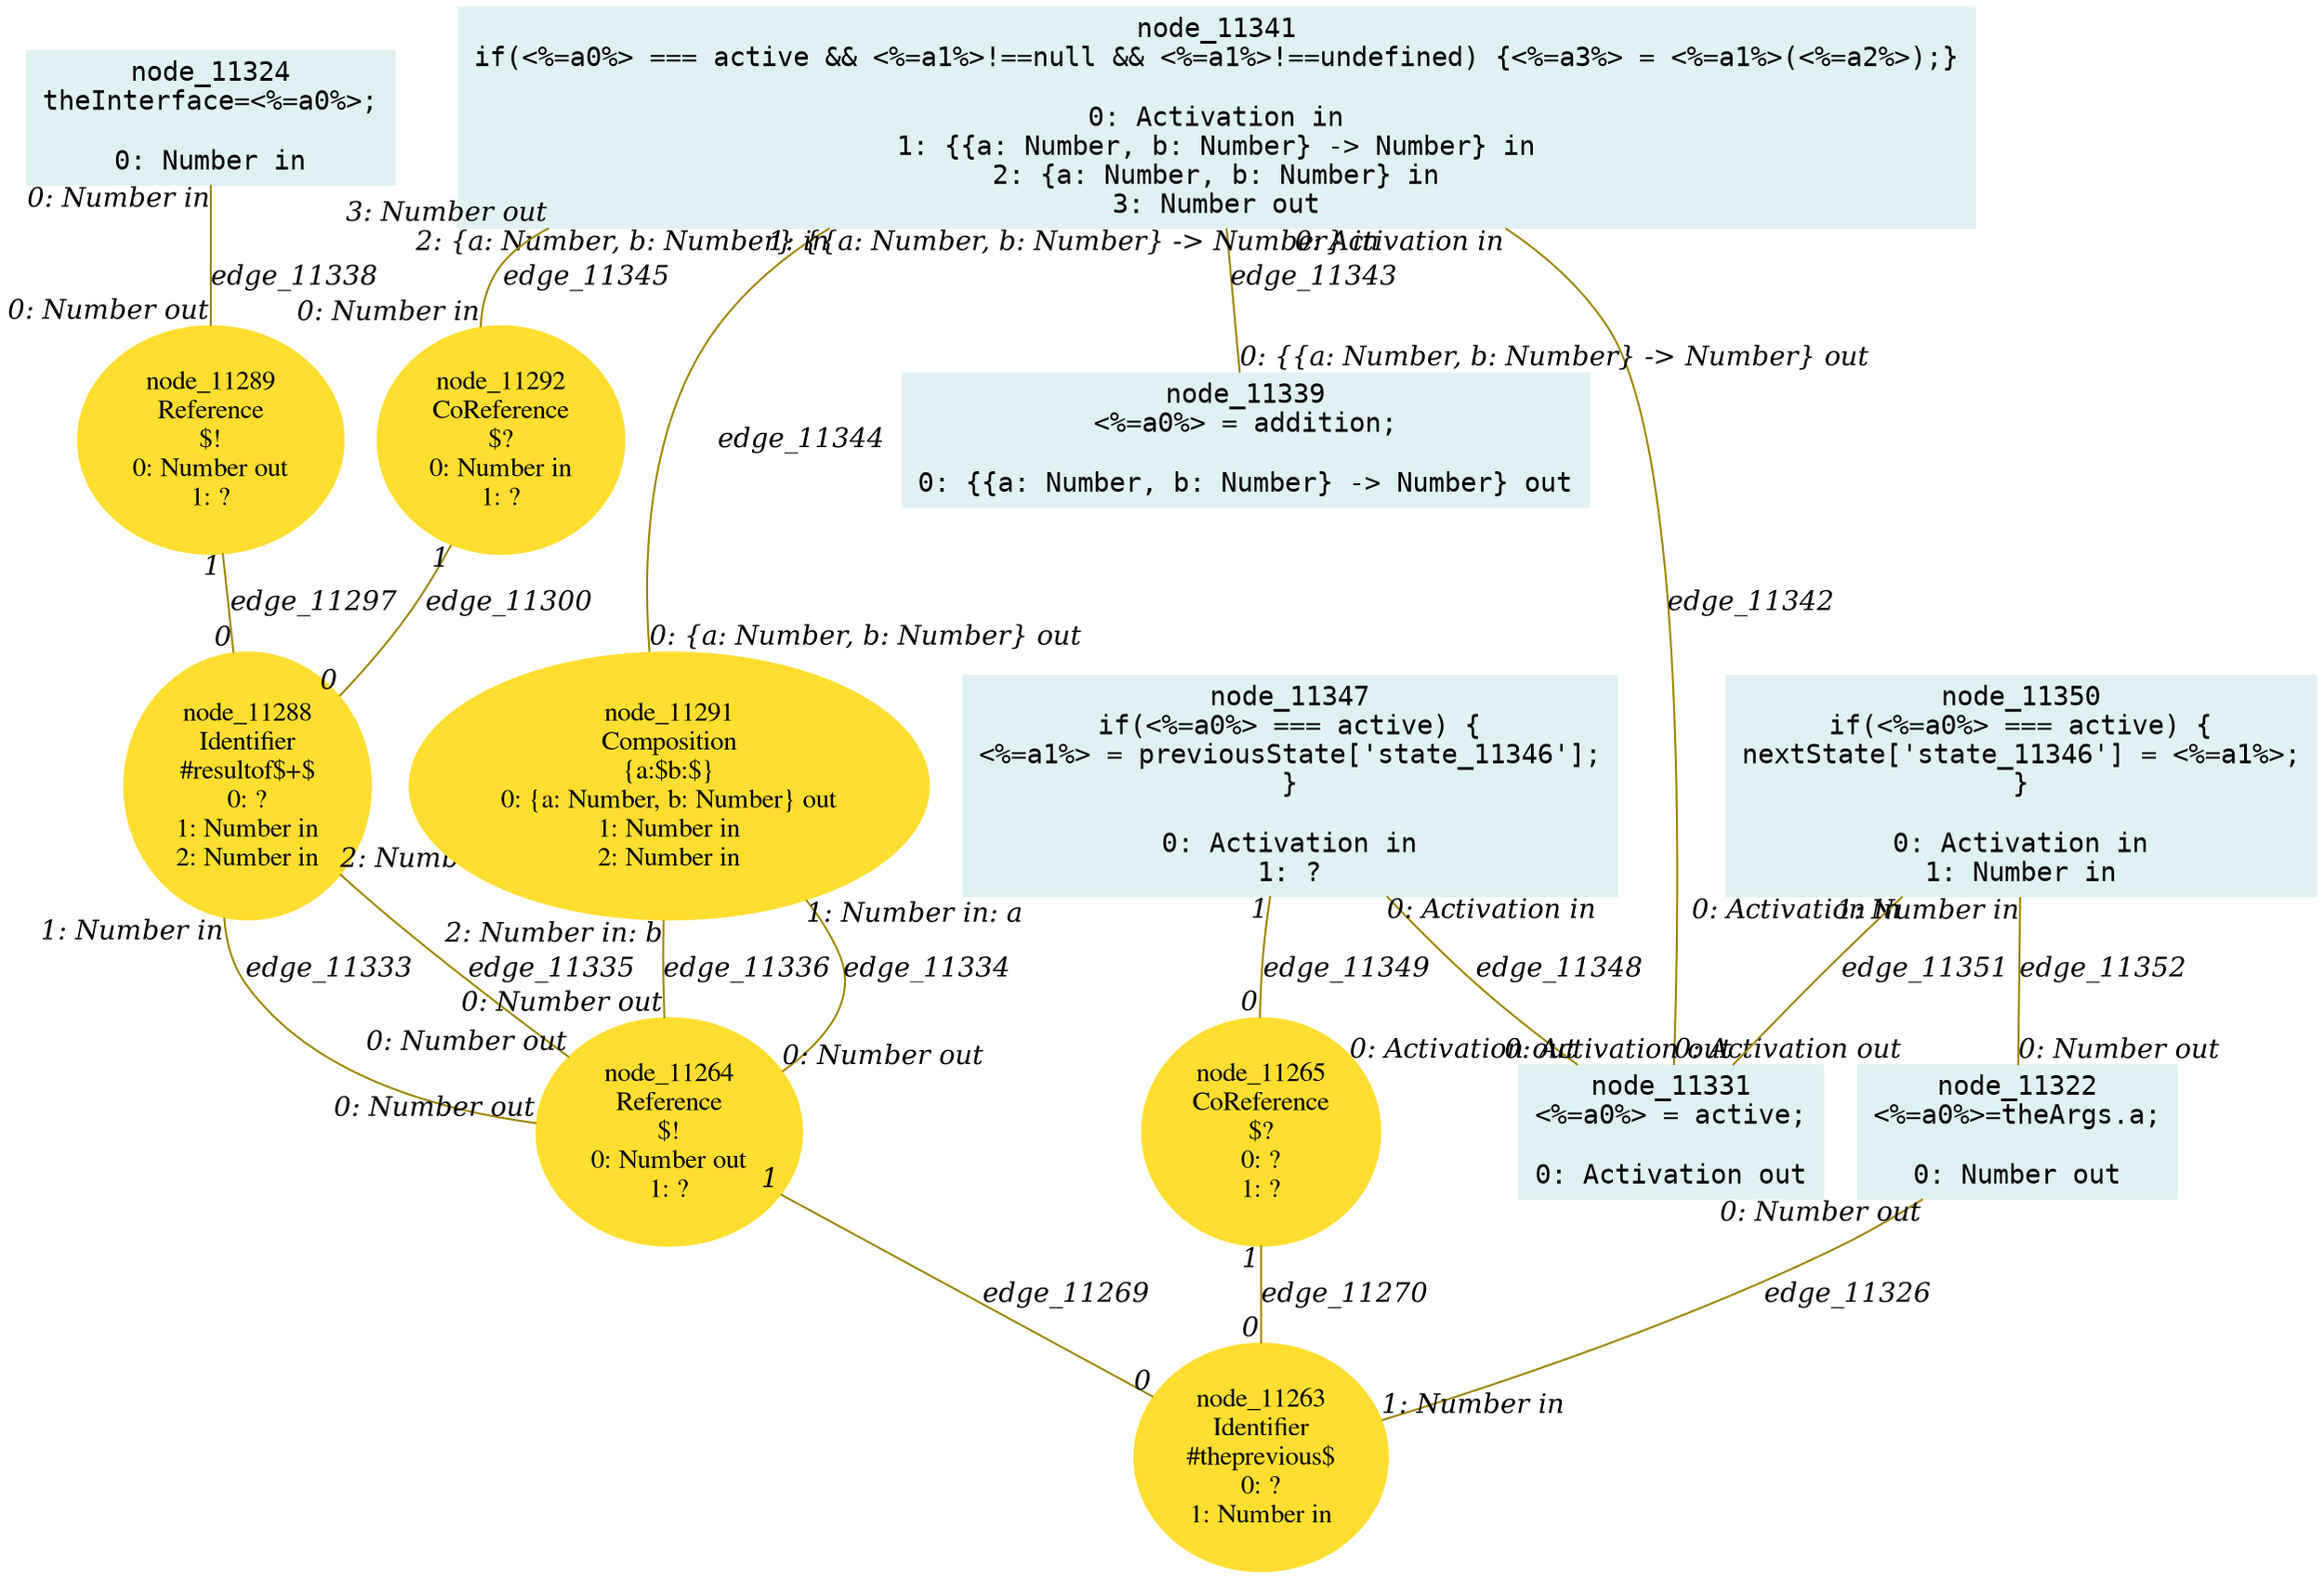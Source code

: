 digraph g{node_11263 [shape="ellipse", style="filled", color="#ffde2f", fontname="Times", label="node_11263
Identifier
#theprevious$
0: ?
1: Number in" ]
node_11264 [shape="ellipse", style="filled", color="#ffde2f", fontname="Times", label="node_11264
Reference
$!
0: Number out
1: ?" ]
node_11265 [shape="ellipse", style="filled", color="#ffde2f", fontname="Times", label="node_11265
CoReference
$?
0: ?
1: ?" ]
node_11288 [shape="ellipse", style="filled", color="#ffde2f", fontname="Times", label="node_11288
Identifier
#resultof$+$
0: ?
1: Number in
2: Number in" ]
node_11289 [shape="ellipse", style="filled", color="#ffde2f", fontname="Times", label="node_11289
Reference
$!
0: Number out
1: ?" ]
node_11291 [shape="ellipse", style="filled", color="#ffde2f", fontname="Times", label="node_11291
Composition
{a:$b:$}
0: {a: Number, b: Number} out
1: Number in
2: Number in" ]
node_11292 [shape="ellipse", style="filled", color="#ffde2f", fontname="Times", label="node_11292
CoReference
$?
0: Number in
1: ?" ]
node_11322 [shape="box", style="filled", color="#dff1f2", fontname="Courier", label="node_11322
<%=a0%>=theArgs.a;

0: Number out" ]
node_11324 [shape="box", style="filled", color="#dff1f2", fontname="Courier", label="node_11324
theInterface=<%=a0%>;

0: Number in" ]
node_11331 [shape="box", style="filled", color="#dff1f2", fontname="Courier", label="node_11331
<%=a0%> = active;

0: Activation out" ]
node_11339 [shape="box", style="filled", color="#dff1f2", fontname="Courier", label="node_11339
<%=a0%> = addition;

0: {{a: Number, b: Number} -> Number} out" ]
node_11341 [shape="box", style="filled", color="#dff1f2", fontname="Courier", label="node_11341
if(<%=a0%> === active && <%=a1%>!==null && <%=a1%>!==undefined) {<%=a3%> = <%=a1%>(<%=a2%>);}

0: Activation in
1: {{a: Number, b: Number} -> Number} in
2: {a: Number, b: Number} in
3: Number out" ]
node_11347 [shape="box", style="filled", color="#dff1f2", fontname="Courier", label="node_11347
if(<%=a0%> === active) {
<%=a1%> = previousState['state_11346'];
}

0: Activation in
1: ?" ]
node_11350 [shape="box", style="filled", color="#dff1f2", fontname="Courier", label="node_11350
if(<%=a0%> === active) {
nextState['state_11346'] = <%=a1%>;
}

0: Activation in
1: Number in" ]
node_11264 -> node_11263 [dir=none, arrowHead=none, fontname="Times-Italic", arrowsize=1, color="#9d8400", label="edge_11269",  headlabel="0", taillabel="1" ]
node_11265 -> node_11263 [dir=none, arrowHead=none, fontname="Times-Italic", arrowsize=1, color="#9d8400", label="edge_11270",  headlabel="0", taillabel="1" ]
node_11289 -> node_11288 [dir=none, arrowHead=none, fontname="Times-Italic", arrowsize=1, color="#9d8400", label="edge_11297",  headlabel="0", taillabel="1" ]
node_11292 -> node_11288 [dir=none, arrowHead=none, fontname="Times-Italic", arrowsize=1, color="#9d8400", label="edge_11300",  headlabel="0", taillabel="1" ]
node_11322 -> node_11263 [dir=none, arrowHead=none, fontname="Times-Italic", arrowsize=1, color="#9d8400", label="edge_11326",  headlabel="1: Number in", taillabel="0: Number out" ]
node_11288 -> node_11264 [dir=none, arrowHead=none, fontname="Times-Italic", arrowsize=1, color="#9d8400", label="edge_11333",  headlabel="0: Number out", taillabel="1: Number in" ]
node_11291 -> node_11264 [dir=none, arrowHead=none, fontname="Times-Italic", arrowsize=1, color="#9d8400", label="edge_11334",  headlabel="0: Number out", taillabel="1: Number in: a" ]
node_11288 -> node_11264 [dir=none, arrowHead=none, fontname="Times-Italic", arrowsize=1, color="#9d8400", label="edge_11335",  headlabel="0: Number out", taillabel="2: Number in" ]
node_11291 -> node_11264 [dir=none, arrowHead=none, fontname="Times-Italic", arrowsize=1, color="#9d8400", label="edge_11336",  headlabel="0: Number out", taillabel="2: Number in: b" ]
node_11324 -> node_11289 [dir=none, arrowHead=none, fontname="Times-Italic", arrowsize=1, color="#9d8400", label="edge_11338",  headlabel="0: Number out", taillabel="0: Number in" ]
node_11341 -> node_11331 [dir=none, arrowHead=none, fontname="Times-Italic", arrowsize=1, color="#9d8400", label="edge_11342",  headlabel="0: Activation out", taillabel="0: Activation in" ]
node_11341 -> node_11339 [dir=none, arrowHead=none, fontname="Times-Italic", arrowsize=1, color="#9d8400", label="edge_11343",  headlabel="0: {{a: Number, b: Number} -> Number} out", taillabel="1: {{a: Number, b: Number} -> Number} in" ]
node_11341 -> node_11291 [dir=none, arrowHead=none, fontname="Times-Italic", arrowsize=1, color="#9d8400", label="edge_11344",  headlabel="0: {a: Number, b: Number} out", taillabel="2: {a: Number, b: Number} in" ]
node_11341 -> node_11292 [dir=none, arrowHead=none, fontname="Times-Italic", arrowsize=1, color="#9d8400", label="edge_11345",  headlabel="0: Number in", taillabel="3: Number out" ]
node_11347 -> node_11331 [dir=none, arrowHead=none, fontname="Times-Italic", arrowsize=1, color="#9d8400", label="edge_11348",  headlabel="0: Activation out", taillabel="0: Activation in" ]
node_11347 -> node_11265 [dir=none, arrowHead=none, fontname="Times-Italic", arrowsize=1, color="#9d8400", label="edge_11349",  headlabel="0", taillabel="1" ]
node_11350 -> node_11331 [dir=none, arrowHead=none, fontname="Times-Italic", arrowsize=1, color="#9d8400", label="edge_11351",  headlabel="0: Activation out", taillabel="0: Activation in" ]
node_11350 -> node_11322 [dir=none, arrowHead=none, fontname="Times-Italic", arrowsize=1, color="#9d8400", label="edge_11352",  headlabel="0: Number out", taillabel="1: Number in" ]
}